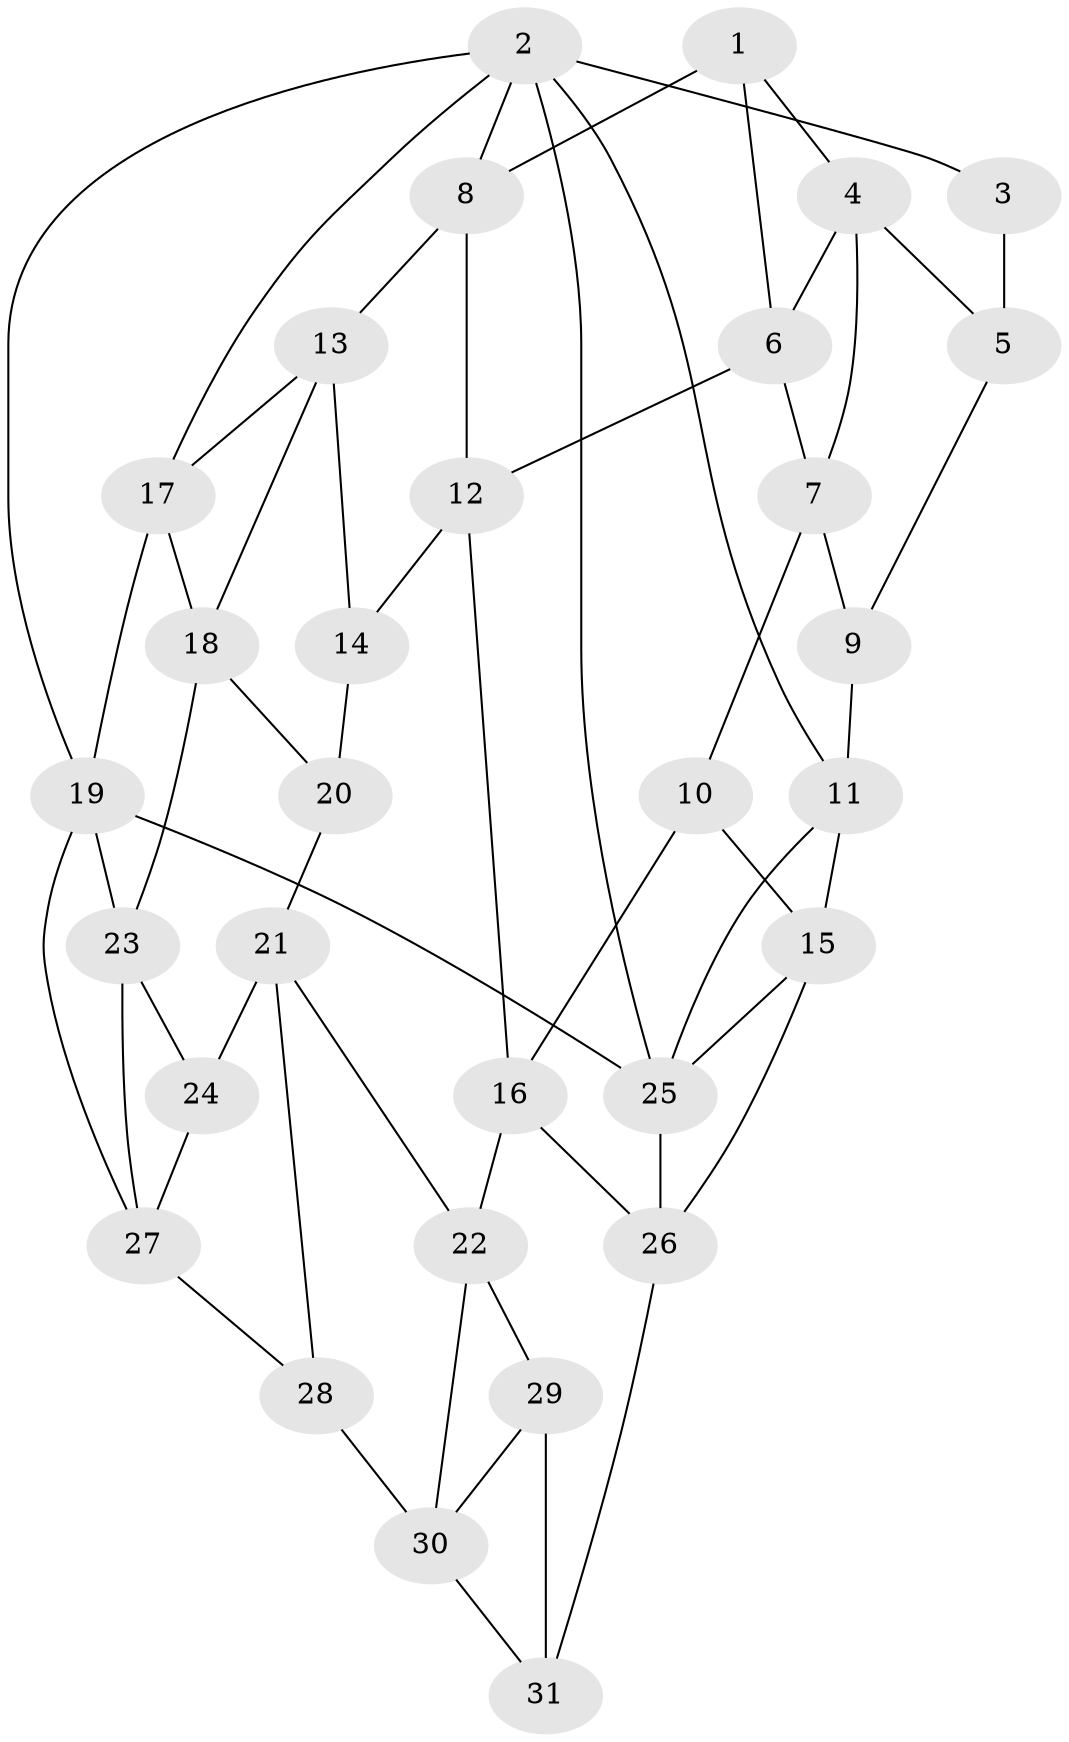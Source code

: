 // original degree distribution, {3: 0.034482758620689655, 5: 0.41379310344827586, 4: 0.29310344827586204, 6: 0.25862068965517243}
// Generated by graph-tools (version 1.1) at 2025/27/03/09/25 03:27:09]
// undirected, 31 vertices, 58 edges
graph export_dot {
graph [start="1"]
  node [color=gray90,style=filled];
  1;
  2;
  3;
  4;
  5;
  6;
  7;
  8;
  9;
  10;
  11;
  12;
  13;
  14;
  15;
  16;
  17;
  18;
  19;
  20;
  21;
  22;
  23;
  24;
  25;
  26;
  27;
  28;
  29;
  30;
  31;
  1 -- 4 [weight=1.0];
  1 -- 6 [weight=1.0];
  1 -- 8 [weight=1.0];
  2 -- 3 [weight=1.0];
  2 -- 8 [weight=1.0];
  2 -- 11 [weight=1.0];
  2 -- 17 [weight=1.0];
  2 -- 19 [weight=1.0];
  2 -- 25 [weight=1.0];
  3 -- 5 [weight=2.0];
  4 -- 5 [weight=1.0];
  4 -- 6 [weight=1.0];
  4 -- 7 [weight=1.0];
  5 -- 9 [weight=1.0];
  6 -- 7 [weight=1.0];
  6 -- 12 [weight=1.0];
  7 -- 9 [weight=1.0];
  7 -- 10 [weight=1.0];
  8 -- 12 [weight=1.0];
  8 -- 13 [weight=1.0];
  9 -- 11 [weight=1.0];
  10 -- 15 [weight=1.0];
  10 -- 16 [weight=1.0];
  11 -- 15 [weight=1.0];
  11 -- 25 [weight=1.0];
  12 -- 14 [weight=1.0];
  12 -- 16 [weight=1.0];
  13 -- 14 [weight=1.0];
  13 -- 17 [weight=1.0];
  13 -- 18 [weight=1.0];
  14 -- 20 [weight=2.0];
  15 -- 25 [weight=1.0];
  15 -- 26 [weight=1.0];
  16 -- 22 [weight=1.0];
  16 -- 26 [weight=1.0];
  17 -- 18 [weight=1.0];
  17 -- 19 [weight=1.0];
  18 -- 20 [weight=1.0];
  18 -- 23 [weight=1.0];
  19 -- 23 [weight=1.0];
  19 -- 25 [weight=1.0];
  19 -- 27 [weight=1.0];
  20 -- 21 [weight=1.0];
  21 -- 22 [weight=1.0];
  21 -- 24 [weight=1.0];
  21 -- 28 [weight=1.0];
  22 -- 29 [weight=1.0];
  22 -- 30 [weight=1.0];
  23 -- 24 [weight=1.0];
  23 -- 27 [weight=1.0];
  24 -- 27 [weight=1.0];
  25 -- 26 [weight=1.0];
  26 -- 31 [weight=1.0];
  27 -- 28 [weight=1.0];
  28 -- 30 [weight=1.0];
  29 -- 30 [weight=1.0];
  29 -- 31 [weight=2.0];
  30 -- 31 [weight=1.0];
}
